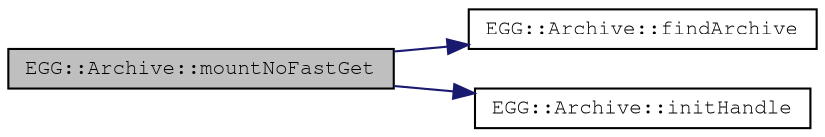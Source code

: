 digraph "EGG::Archive::mountNoFastGet"
{
 // LATEX_PDF_SIZE
  edge [fontname="FreeMono",fontsize="10",labelfontname="FreeMono",labelfontsize="10"];
  node [fontname="FreeMono",fontsize="10",shape=record];
  rankdir="LR";
  Node1 [label="EGG::Archive::mountNoFastGet",height=0.2,width=0.4,color="black", fillcolor="grey75", style="filled", fontcolor="black",tooltip="Exact same as."];
  Node1 -> Node2 [color="midnightblue",fontsize="10",style="solid",fontname="FreeMono"];
  Node2 [label="EGG::Archive::findArchive",height=0.2,width=0.4,color="black", fillcolor="white", style="filled",URL="$class_e_g_g_1_1_archive.html#aabacbc9022c2de616451c08ab50a7e30",tooltip="Find the EGG Archive wrapping the ARC file starting at pArchive."];
  Node1 -> Node3 [color="midnightblue",fontsize="10",style="solid",fontname="FreeMono"];
  Node3 [label="EGG::Archive::initHandle",height=0.2,width=0.4,color="black", fillcolor="white", style="filled",URL="$class_e_g_g_1_1_archive.html#a510d36f098617c4e05cf8d123534982d",tooltip=" "];
}
